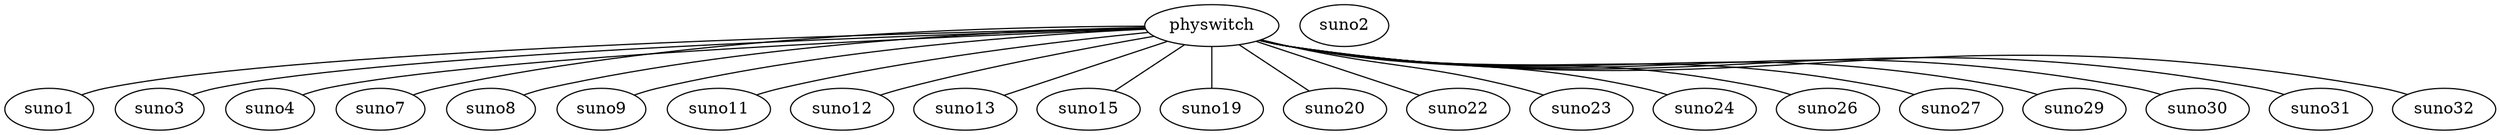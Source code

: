 graph G {
physwitch[cpu=0];
suno1[cpu=0 ip="172.16.130.1" type=manager];
suno2[cpu=8 ip="172.16.130.2" container="460,180" disk1="sdb,550,190"];
suno3[cpu=8 ip="172.16.130.3" container="460,180" disk1="sdb,550,190"];
suno4[cpu=8 ip="172.16.130.4" container="460,180" disk1="sdb,550,190"];
suno7[cpu=8 ip="172.16.130.7" container="460,180" disk1="sdb,550,190"];
suno8[cpu=8 ip="172.16.130.8" container="460,180" disk1="sdb,550,190"];
suno9[cpu=8 ip="172.16.130.9" container="460,180" disk1="sdb,550,190"];
suno11[cpu=8 ip="172.16.130.11" container="460,180" disk1="sdb,550,190"];
suno12[cpu=8 ip="172.16.130.12" container="460,180" disk1="sdb,550,190"];
suno13[cpu=8 ip="172.16.130.13" container="460,180" disk1="sdb,550,190"];
suno15[cpu=8 ip="172.16.130.15" container="460,180" disk1="sdb,550,190"];
suno19[cpu=8 ip="172.16.130.19" container="460,180" disk1="sdb,550,190"];
suno20[cpu=8 ip="172.16.130.20" container="460,180" disk1="sdb,550,190"];
suno22[cpu=8 ip="172.16.130.22" container="460,180" disk1="sdb,550,190"];
suno23[cpu=8 ip="172.16.130.23" container="460,180" disk1="sdb,550,190"];
suno24[cpu=8 ip="172.16.130.24" container="460,180" disk1="sdb,550,190"];
suno26[cpu=8 ip="172.16.130.26" container="460,180" disk1="sdb,550,190"];
suno27[cpu=8 ip="172.16.130.27" container="460,180" disk1="sdb,550,190"];
suno29[cpu=8 ip="172.16.130.29" container="460,180" disk1="sdb,550,190"];
suno30[cpu=8 ip="172.16.130.30" container="460,180" disk1="sdb,550,190"];
suno31[cpu=8 ip="172.16.130.31" container="460,180" disk1="sdb,550,190"];
suno32[cpu=8 ip="172.16.130.32" container="460,180" disk1="sdb,550,190"];
physwitch--suno1 [bandwidth=1000];
physwitch--suno3 [bandwidth=1000];
physwitch--suno4 [bandwidth=1000];
physwitch--suno7 [bandwidth=1000];
physwitch--suno8 [bandwidth=1000];
physwitch--suno9 [bandwidth=1000];
physwitch--suno11 [bandwidth=1000];
physwitch--suno12 [bandwidth=1000];
physwitch--suno13 [bandwidth=1000];
physwitch--suno15 [bandwidth=1000];
physwitch--suno19 [bandwidth=1000];
physwitch--suno20 [bandwidth=1000];
physwitch--suno22 [bandwidth=1000];
physwitch--suno23 [bandwidth=1000];
physwitch--suno24 [bandwidth=1000];
physwitch--suno26 [bandwidth=1000];
physwitch--suno27 [bandwidth=1000];
physwitch--suno29 [bandwidth=1000];
physwitch--suno30 [bandwidth=1000];
physwitch--suno31 [bandwidth=1000];
physwitch--suno32 [bandwidth=1000];
}
